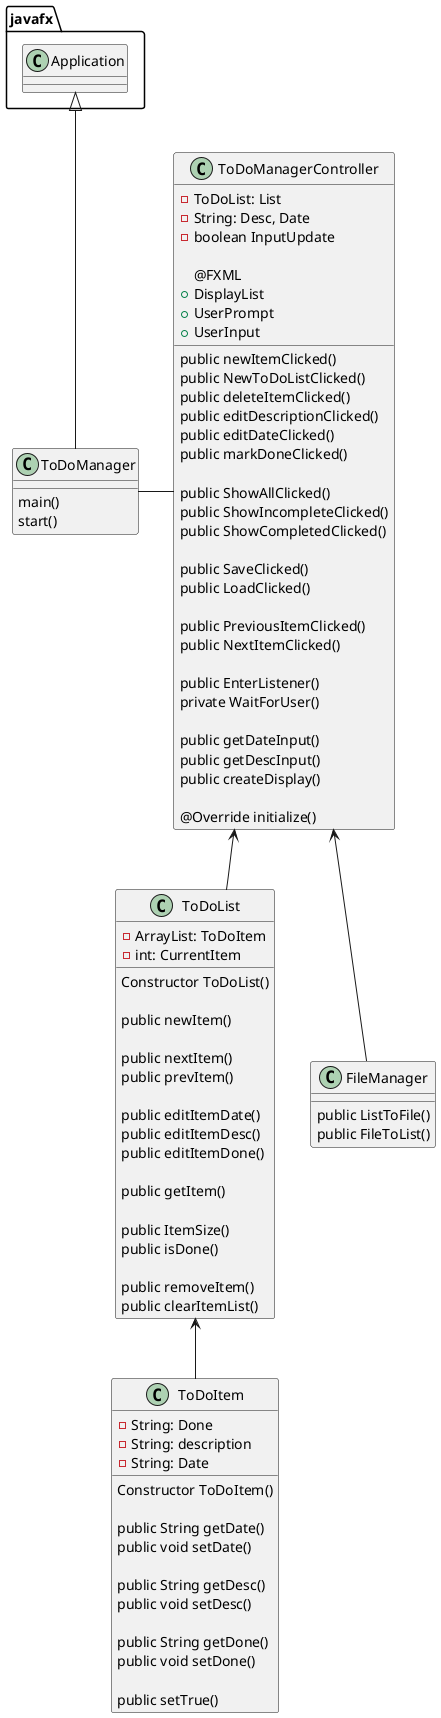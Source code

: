 @startuml
'https://plantuml.com/sequence-diagram

class ToDoManager
{
    main()
    start()
}

javafx.Application <|-- ToDoManager

class ToDoManagerController{

    - ToDoList: List
    - String: Desc, Date
    - boolean InputUpdate

    @FXML
    + DisplayList
    + UserPrompt
    + UserInput

    public newItemClicked()
    public NewToDoListClicked()
    public deleteItemClicked()
    public editDescriptionClicked()
    public editDateClicked()
    public markDoneClicked()

    public ShowAllClicked()
    public ShowIncompleteClicked()
    public ShowCompletedClicked()

    public SaveClicked()
    public LoadClicked()

    public PreviousItemClicked()
    public NextItemClicked()

    public EnterListener()
    private WaitForUser()

    public getDateInput()
    public getDescInput()
    public createDisplay()

    @Override initialize()
}

ToDoManager - ToDoManagerController
ToDoManagerController <-- ToDoList

class ToDoList
{
    - ArrayList: ToDoItem
    - int: CurrentItem

    Constructor ToDoList()

    public newItem()

    public nextItem()
    public prevItem()

    public editItemDate()
    public editItemDesc()
    public editItemDone()

    public getItem()

    public ItemSize()
    public isDone()

    public removeItem()
    public clearItemList()
}

class ToDoItem
{

    - String: Done
    - String: description
    - String: Date

    Constructor ToDoItem()

    public String getDate()
    public void setDate()

    public String getDesc()
    public void setDesc()

    public String getDone()
    public void setDone()

    public setTrue()
}
ToDoList <-- ToDoItem

class FileManager
{
    public ListToFile()
    public FileToList()
}

ToDoManagerController <-- FileManager

@enduml